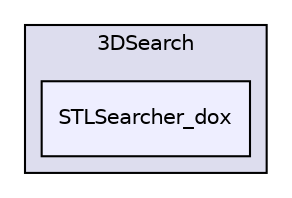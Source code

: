digraph "STLSearcher_dox" {
  compound=true
  node [ fontsize="10", fontname="Helvetica"];
  edge [ labelfontsize="10", labelfontname="Helvetica"];
  subgraph clusterdir_a1170cd76215146b5f5084d8525794bb {
    graph [ bgcolor="#ddddee", pencolor="black", label="3DSearch" fontname="Helvetica", fontsize="10", URL="dir_a1170cd76215146b5f5084d8525794bb.html"]
  dir_9b25e8bdfd744a8dbcf057a505b724bf [shape=box, label="STLSearcher_dox", style="filled", fillcolor="#eeeeff", pencolor="black", URL="dir_9b25e8bdfd744a8dbcf057a505b724bf.html"];
  }
}
